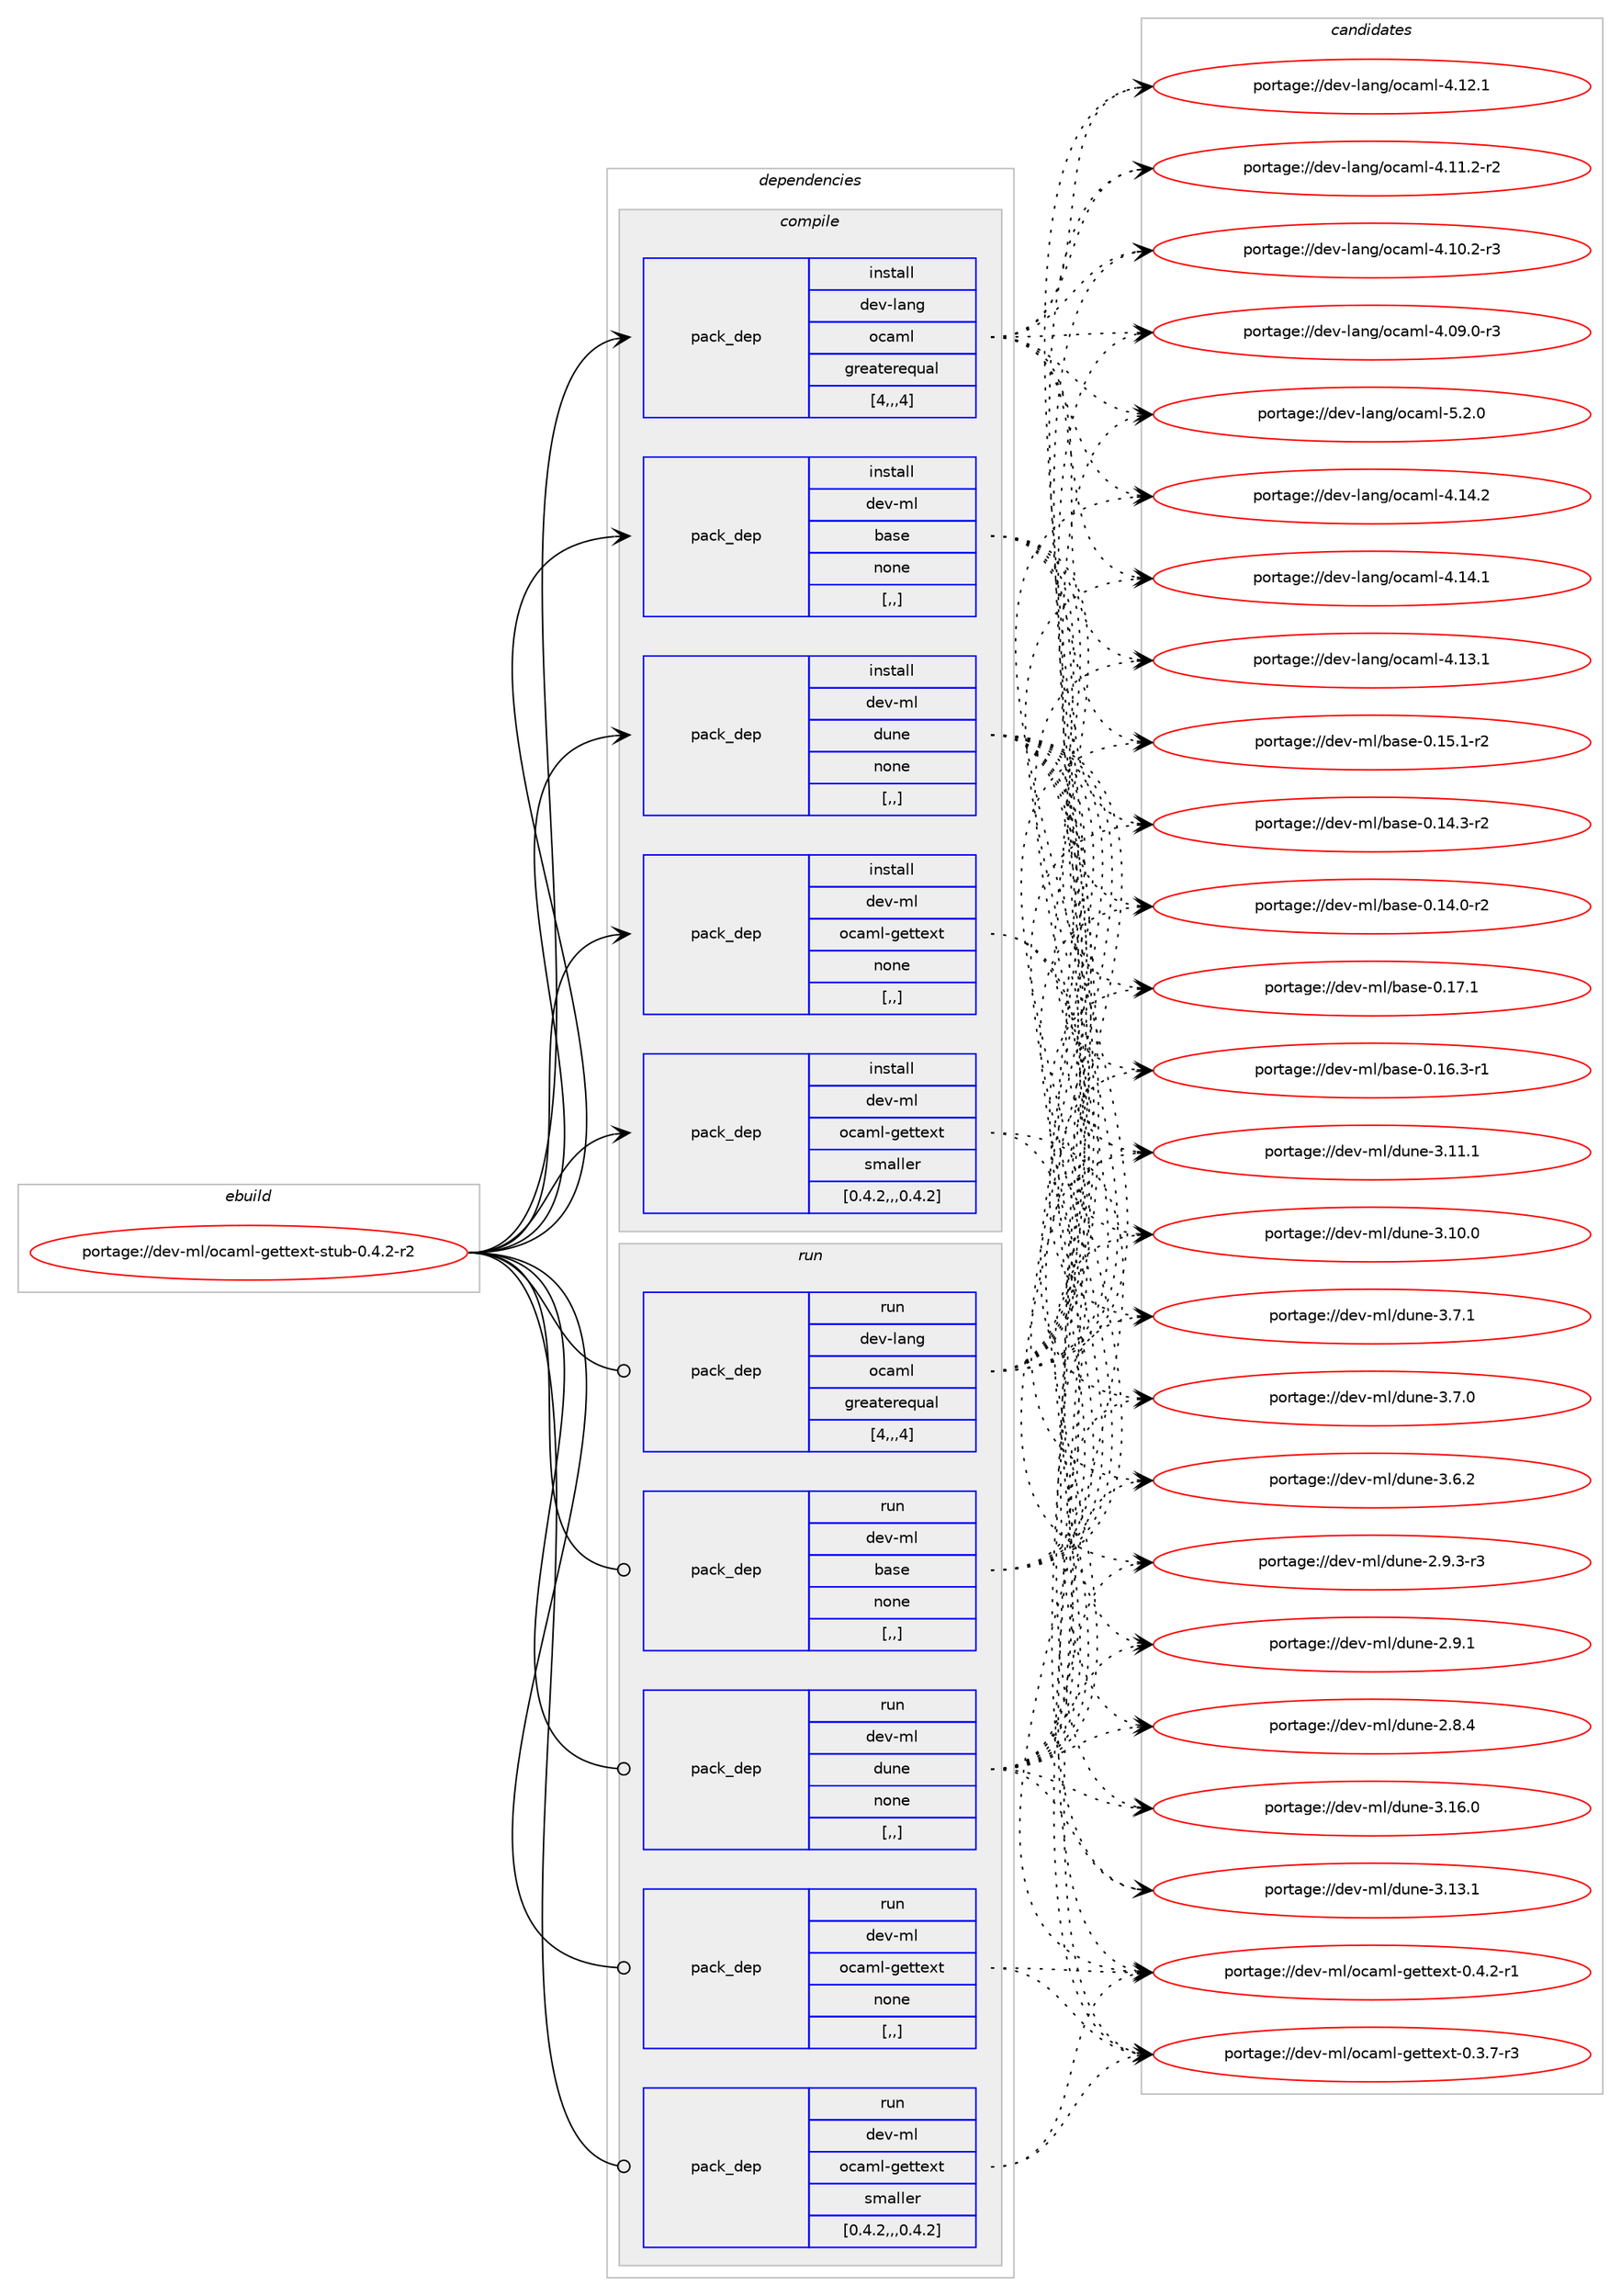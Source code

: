 digraph prolog {

# *************
# Graph options
# *************

newrank=true;
concentrate=true;
compound=true;
graph [rankdir=LR,fontname=Helvetica,fontsize=10,ranksep=1.5];#, ranksep=2.5, nodesep=0.2];
edge  [arrowhead=vee];
node  [fontname=Helvetica,fontsize=10];

# **********
# The ebuild
# **********

subgraph cluster_leftcol {
color=gray;
label=<<i>ebuild</i>>;
id [label="portage://dev-ml/ocaml-gettext-stub-0.4.2-r2", color=red, width=4, href="../dev-ml/ocaml-gettext-stub-0.4.2-r2.svg"];
}

# ****************
# The dependencies
# ****************

subgraph cluster_midcol {
color=gray;
label=<<i>dependencies</i>>;
subgraph cluster_compile {
fillcolor="#eeeeee";
style=filled;
label=<<i>compile</i>>;
subgraph pack89715 {
dependency120579 [label=<<TABLE BORDER="0" CELLBORDER="1" CELLSPACING="0" CELLPADDING="4" WIDTH="220"><TR><TD ROWSPAN="6" CELLPADDING="30">pack_dep</TD></TR><TR><TD WIDTH="110">install</TD></TR><TR><TD>dev-lang</TD></TR><TR><TD>ocaml</TD></TR><TR><TD>greaterequal</TD></TR><TR><TD>[4,,,4]</TD></TR></TABLE>>, shape=none, color=blue];
}
id:e -> dependency120579:w [weight=20,style="solid",arrowhead="vee"];
subgraph pack89716 {
dependency120580 [label=<<TABLE BORDER="0" CELLBORDER="1" CELLSPACING="0" CELLPADDING="4" WIDTH="220"><TR><TD ROWSPAN="6" CELLPADDING="30">pack_dep</TD></TR><TR><TD WIDTH="110">install</TD></TR><TR><TD>dev-ml</TD></TR><TR><TD>base</TD></TR><TR><TD>none</TD></TR><TR><TD>[,,]</TD></TR></TABLE>>, shape=none, color=blue];
}
id:e -> dependency120580:w [weight=20,style="solid",arrowhead="vee"];
subgraph pack89717 {
dependency120581 [label=<<TABLE BORDER="0" CELLBORDER="1" CELLSPACING="0" CELLPADDING="4" WIDTH="220"><TR><TD ROWSPAN="6" CELLPADDING="30">pack_dep</TD></TR><TR><TD WIDTH="110">install</TD></TR><TR><TD>dev-ml</TD></TR><TR><TD>dune</TD></TR><TR><TD>none</TD></TR><TR><TD>[,,]</TD></TR></TABLE>>, shape=none, color=blue];
}
id:e -> dependency120581:w [weight=20,style="solid",arrowhead="vee"];
subgraph pack89718 {
dependency120582 [label=<<TABLE BORDER="0" CELLBORDER="1" CELLSPACING="0" CELLPADDING="4" WIDTH="220"><TR><TD ROWSPAN="6" CELLPADDING="30">pack_dep</TD></TR><TR><TD WIDTH="110">install</TD></TR><TR><TD>dev-ml</TD></TR><TR><TD>ocaml-gettext</TD></TR><TR><TD>none</TD></TR><TR><TD>[,,]</TD></TR></TABLE>>, shape=none, color=blue];
}
id:e -> dependency120582:w [weight=20,style="solid",arrowhead="vee"];
subgraph pack89719 {
dependency120583 [label=<<TABLE BORDER="0" CELLBORDER="1" CELLSPACING="0" CELLPADDING="4" WIDTH="220"><TR><TD ROWSPAN="6" CELLPADDING="30">pack_dep</TD></TR><TR><TD WIDTH="110">install</TD></TR><TR><TD>dev-ml</TD></TR><TR><TD>ocaml-gettext</TD></TR><TR><TD>smaller</TD></TR><TR><TD>[0.4.2,,,0.4.2]</TD></TR></TABLE>>, shape=none, color=blue];
}
id:e -> dependency120583:w [weight=20,style="solid",arrowhead="vee"];
}
subgraph cluster_compileandrun {
fillcolor="#eeeeee";
style=filled;
label=<<i>compile and run</i>>;
}
subgraph cluster_run {
fillcolor="#eeeeee";
style=filled;
label=<<i>run</i>>;
subgraph pack89720 {
dependency120584 [label=<<TABLE BORDER="0" CELLBORDER="1" CELLSPACING="0" CELLPADDING="4" WIDTH="220"><TR><TD ROWSPAN="6" CELLPADDING="30">pack_dep</TD></TR><TR><TD WIDTH="110">run</TD></TR><TR><TD>dev-lang</TD></TR><TR><TD>ocaml</TD></TR><TR><TD>greaterequal</TD></TR><TR><TD>[4,,,4]</TD></TR></TABLE>>, shape=none, color=blue];
}
id:e -> dependency120584:w [weight=20,style="solid",arrowhead="odot"];
subgraph pack89721 {
dependency120585 [label=<<TABLE BORDER="0" CELLBORDER="1" CELLSPACING="0" CELLPADDING="4" WIDTH="220"><TR><TD ROWSPAN="6" CELLPADDING="30">pack_dep</TD></TR><TR><TD WIDTH="110">run</TD></TR><TR><TD>dev-ml</TD></TR><TR><TD>base</TD></TR><TR><TD>none</TD></TR><TR><TD>[,,]</TD></TR></TABLE>>, shape=none, color=blue];
}
id:e -> dependency120585:w [weight=20,style="solid",arrowhead="odot"];
subgraph pack89722 {
dependency120586 [label=<<TABLE BORDER="0" CELLBORDER="1" CELLSPACING="0" CELLPADDING="4" WIDTH="220"><TR><TD ROWSPAN="6" CELLPADDING="30">pack_dep</TD></TR><TR><TD WIDTH="110">run</TD></TR><TR><TD>dev-ml</TD></TR><TR><TD>dune</TD></TR><TR><TD>none</TD></TR><TR><TD>[,,]</TD></TR></TABLE>>, shape=none, color=blue];
}
id:e -> dependency120586:w [weight=20,style="solid",arrowhead="odot"];
subgraph pack89723 {
dependency120587 [label=<<TABLE BORDER="0" CELLBORDER="1" CELLSPACING="0" CELLPADDING="4" WIDTH="220"><TR><TD ROWSPAN="6" CELLPADDING="30">pack_dep</TD></TR><TR><TD WIDTH="110">run</TD></TR><TR><TD>dev-ml</TD></TR><TR><TD>ocaml-gettext</TD></TR><TR><TD>none</TD></TR><TR><TD>[,,]</TD></TR></TABLE>>, shape=none, color=blue];
}
id:e -> dependency120587:w [weight=20,style="solid",arrowhead="odot"];
subgraph pack89724 {
dependency120588 [label=<<TABLE BORDER="0" CELLBORDER="1" CELLSPACING="0" CELLPADDING="4" WIDTH="220"><TR><TD ROWSPAN="6" CELLPADDING="30">pack_dep</TD></TR><TR><TD WIDTH="110">run</TD></TR><TR><TD>dev-ml</TD></TR><TR><TD>ocaml-gettext</TD></TR><TR><TD>smaller</TD></TR><TR><TD>[0.4.2,,,0.4.2]</TD></TR></TABLE>>, shape=none, color=blue];
}
id:e -> dependency120588:w [weight=20,style="solid",arrowhead="odot"];
}
}

# **************
# The candidates
# **************

subgraph cluster_choices {
rank=same;
color=gray;
label=<<i>candidates</i>>;

subgraph choice89715 {
color=black;
nodesep=1;
choice1001011184510897110103471119997109108455346504648 [label="portage://dev-lang/ocaml-5.2.0", color=red, width=4,href="../dev-lang/ocaml-5.2.0.svg"];
choice100101118451089711010347111999710910845524649524650 [label="portage://dev-lang/ocaml-4.14.2", color=red, width=4,href="../dev-lang/ocaml-4.14.2.svg"];
choice100101118451089711010347111999710910845524649524649 [label="portage://dev-lang/ocaml-4.14.1", color=red, width=4,href="../dev-lang/ocaml-4.14.1.svg"];
choice100101118451089711010347111999710910845524649514649 [label="portage://dev-lang/ocaml-4.13.1", color=red, width=4,href="../dev-lang/ocaml-4.13.1.svg"];
choice100101118451089711010347111999710910845524649504649 [label="portage://dev-lang/ocaml-4.12.1", color=red, width=4,href="../dev-lang/ocaml-4.12.1.svg"];
choice1001011184510897110103471119997109108455246494946504511450 [label="portage://dev-lang/ocaml-4.11.2-r2", color=red, width=4,href="../dev-lang/ocaml-4.11.2-r2.svg"];
choice1001011184510897110103471119997109108455246494846504511451 [label="portage://dev-lang/ocaml-4.10.2-r3", color=red, width=4,href="../dev-lang/ocaml-4.10.2-r3.svg"];
choice1001011184510897110103471119997109108455246485746484511451 [label="portage://dev-lang/ocaml-4.09.0-r3", color=red, width=4,href="../dev-lang/ocaml-4.09.0-r3.svg"];
dependency120579:e -> choice1001011184510897110103471119997109108455346504648:w [style=dotted,weight="100"];
dependency120579:e -> choice100101118451089711010347111999710910845524649524650:w [style=dotted,weight="100"];
dependency120579:e -> choice100101118451089711010347111999710910845524649524649:w [style=dotted,weight="100"];
dependency120579:e -> choice100101118451089711010347111999710910845524649514649:w [style=dotted,weight="100"];
dependency120579:e -> choice100101118451089711010347111999710910845524649504649:w [style=dotted,weight="100"];
dependency120579:e -> choice1001011184510897110103471119997109108455246494946504511450:w [style=dotted,weight="100"];
dependency120579:e -> choice1001011184510897110103471119997109108455246494846504511451:w [style=dotted,weight="100"];
dependency120579:e -> choice1001011184510897110103471119997109108455246485746484511451:w [style=dotted,weight="100"];
}
subgraph choice89716 {
color=black;
nodesep=1;
choice1001011184510910847989711510145484649554649 [label="portage://dev-ml/base-0.17.1", color=red, width=4,href="../dev-ml/base-0.17.1.svg"];
choice10010111845109108479897115101454846495446514511449 [label="portage://dev-ml/base-0.16.3-r1", color=red, width=4,href="../dev-ml/base-0.16.3-r1.svg"];
choice10010111845109108479897115101454846495346494511450 [label="portage://dev-ml/base-0.15.1-r2", color=red, width=4,href="../dev-ml/base-0.15.1-r2.svg"];
choice10010111845109108479897115101454846495246514511450 [label="portage://dev-ml/base-0.14.3-r2", color=red, width=4,href="../dev-ml/base-0.14.3-r2.svg"];
choice10010111845109108479897115101454846495246484511450 [label="portage://dev-ml/base-0.14.0-r2", color=red, width=4,href="../dev-ml/base-0.14.0-r2.svg"];
dependency120580:e -> choice1001011184510910847989711510145484649554649:w [style=dotted,weight="100"];
dependency120580:e -> choice10010111845109108479897115101454846495446514511449:w [style=dotted,weight="100"];
dependency120580:e -> choice10010111845109108479897115101454846495346494511450:w [style=dotted,weight="100"];
dependency120580:e -> choice10010111845109108479897115101454846495246514511450:w [style=dotted,weight="100"];
dependency120580:e -> choice10010111845109108479897115101454846495246484511450:w [style=dotted,weight="100"];
}
subgraph choice89717 {
color=black;
nodesep=1;
choice100101118451091084710011711010145514649544648 [label="portage://dev-ml/dune-3.16.0", color=red, width=4,href="../dev-ml/dune-3.16.0.svg"];
choice100101118451091084710011711010145514649514649 [label="portage://dev-ml/dune-3.13.1", color=red, width=4,href="../dev-ml/dune-3.13.1.svg"];
choice100101118451091084710011711010145514649494649 [label="portage://dev-ml/dune-3.11.1", color=red, width=4,href="../dev-ml/dune-3.11.1.svg"];
choice100101118451091084710011711010145514649484648 [label="portage://dev-ml/dune-3.10.0", color=red, width=4,href="../dev-ml/dune-3.10.0.svg"];
choice1001011184510910847100117110101455146554649 [label="portage://dev-ml/dune-3.7.1", color=red, width=4,href="../dev-ml/dune-3.7.1.svg"];
choice1001011184510910847100117110101455146554648 [label="portage://dev-ml/dune-3.7.0", color=red, width=4,href="../dev-ml/dune-3.7.0.svg"];
choice1001011184510910847100117110101455146544650 [label="portage://dev-ml/dune-3.6.2", color=red, width=4,href="../dev-ml/dune-3.6.2.svg"];
choice10010111845109108471001171101014550465746514511451 [label="portage://dev-ml/dune-2.9.3-r3", color=red, width=4,href="../dev-ml/dune-2.9.3-r3.svg"];
choice1001011184510910847100117110101455046574649 [label="portage://dev-ml/dune-2.9.1", color=red, width=4,href="../dev-ml/dune-2.9.1.svg"];
choice1001011184510910847100117110101455046564652 [label="portage://dev-ml/dune-2.8.4", color=red, width=4,href="../dev-ml/dune-2.8.4.svg"];
dependency120581:e -> choice100101118451091084710011711010145514649544648:w [style=dotted,weight="100"];
dependency120581:e -> choice100101118451091084710011711010145514649514649:w [style=dotted,weight="100"];
dependency120581:e -> choice100101118451091084710011711010145514649494649:w [style=dotted,weight="100"];
dependency120581:e -> choice100101118451091084710011711010145514649484648:w [style=dotted,weight="100"];
dependency120581:e -> choice1001011184510910847100117110101455146554649:w [style=dotted,weight="100"];
dependency120581:e -> choice1001011184510910847100117110101455146554648:w [style=dotted,weight="100"];
dependency120581:e -> choice1001011184510910847100117110101455146544650:w [style=dotted,weight="100"];
dependency120581:e -> choice10010111845109108471001171101014550465746514511451:w [style=dotted,weight="100"];
dependency120581:e -> choice1001011184510910847100117110101455046574649:w [style=dotted,weight="100"];
dependency120581:e -> choice1001011184510910847100117110101455046564652:w [style=dotted,weight="100"];
}
subgraph choice89718 {
color=black;
nodesep=1;
choice10010111845109108471119997109108451031011161161011201164548465246504511449 [label="portage://dev-ml/ocaml-gettext-0.4.2-r1", color=red, width=4,href="../dev-ml/ocaml-gettext-0.4.2-r1.svg"];
choice10010111845109108471119997109108451031011161161011201164548465146554511451 [label="portage://dev-ml/ocaml-gettext-0.3.7-r3", color=red, width=4,href="../dev-ml/ocaml-gettext-0.3.7-r3.svg"];
dependency120582:e -> choice10010111845109108471119997109108451031011161161011201164548465246504511449:w [style=dotted,weight="100"];
dependency120582:e -> choice10010111845109108471119997109108451031011161161011201164548465146554511451:w [style=dotted,weight="100"];
}
subgraph choice89719 {
color=black;
nodesep=1;
choice10010111845109108471119997109108451031011161161011201164548465246504511449 [label="portage://dev-ml/ocaml-gettext-0.4.2-r1", color=red, width=4,href="../dev-ml/ocaml-gettext-0.4.2-r1.svg"];
choice10010111845109108471119997109108451031011161161011201164548465146554511451 [label="portage://dev-ml/ocaml-gettext-0.3.7-r3", color=red, width=4,href="../dev-ml/ocaml-gettext-0.3.7-r3.svg"];
dependency120583:e -> choice10010111845109108471119997109108451031011161161011201164548465246504511449:w [style=dotted,weight="100"];
dependency120583:e -> choice10010111845109108471119997109108451031011161161011201164548465146554511451:w [style=dotted,weight="100"];
}
subgraph choice89720 {
color=black;
nodesep=1;
choice1001011184510897110103471119997109108455346504648 [label="portage://dev-lang/ocaml-5.2.0", color=red, width=4,href="../dev-lang/ocaml-5.2.0.svg"];
choice100101118451089711010347111999710910845524649524650 [label="portage://dev-lang/ocaml-4.14.2", color=red, width=4,href="../dev-lang/ocaml-4.14.2.svg"];
choice100101118451089711010347111999710910845524649524649 [label="portage://dev-lang/ocaml-4.14.1", color=red, width=4,href="../dev-lang/ocaml-4.14.1.svg"];
choice100101118451089711010347111999710910845524649514649 [label="portage://dev-lang/ocaml-4.13.1", color=red, width=4,href="../dev-lang/ocaml-4.13.1.svg"];
choice100101118451089711010347111999710910845524649504649 [label="portage://dev-lang/ocaml-4.12.1", color=red, width=4,href="../dev-lang/ocaml-4.12.1.svg"];
choice1001011184510897110103471119997109108455246494946504511450 [label="portage://dev-lang/ocaml-4.11.2-r2", color=red, width=4,href="../dev-lang/ocaml-4.11.2-r2.svg"];
choice1001011184510897110103471119997109108455246494846504511451 [label="portage://dev-lang/ocaml-4.10.2-r3", color=red, width=4,href="../dev-lang/ocaml-4.10.2-r3.svg"];
choice1001011184510897110103471119997109108455246485746484511451 [label="portage://dev-lang/ocaml-4.09.0-r3", color=red, width=4,href="../dev-lang/ocaml-4.09.0-r3.svg"];
dependency120584:e -> choice1001011184510897110103471119997109108455346504648:w [style=dotted,weight="100"];
dependency120584:e -> choice100101118451089711010347111999710910845524649524650:w [style=dotted,weight="100"];
dependency120584:e -> choice100101118451089711010347111999710910845524649524649:w [style=dotted,weight="100"];
dependency120584:e -> choice100101118451089711010347111999710910845524649514649:w [style=dotted,weight="100"];
dependency120584:e -> choice100101118451089711010347111999710910845524649504649:w [style=dotted,weight="100"];
dependency120584:e -> choice1001011184510897110103471119997109108455246494946504511450:w [style=dotted,weight="100"];
dependency120584:e -> choice1001011184510897110103471119997109108455246494846504511451:w [style=dotted,weight="100"];
dependency120584:e -> choice1001011184510897110103471119997109108455246485746484511451:w [style=dotted,weight="100"];
}
subgraph choice89721 {
color=black;
nodesep=1;
choice1001011184510910847989711510145484649554649 [label="portage://dev-ml/base-0.17.1", color=red, width=4,href="../dev-ml/base-0.17.1.svg"];
choice10010111845109108479897115101454846495446514511449 [label="portage://dev-ml/base-0.16.3-r1", color=red, width=4,href="../dev-ml/base-0.16.3-r1.svg"];
choice10010111845109108479897115101454846495346494511450 [label="portage://dev-ml/base-0.15.1-r2", color=red, width=4,href="../dev-ml/base-0.15.1-r2.svg"];
choice10010111845109108479897115101454846495246514511450 [label="portage://dev-ml/base-0.14.3-r2", color=red, width=4,href="../dev-ml/base-0.14.3-r2.svg"];
choice10010111845109108479897115101454846495246484511450 [label="portage://dev-ml/base-0.14.0-r2", color=red, width=4,href="../dev-ml/base-0.14.0-r2.svg"];
dependency120585:e -> choice1001011184510910847989711510145484649554649:w [style=dotted,weight="100"];
dependency120585:e -> choice10010111845109108479897115101454846495446514511449:w [style=dotted,weight="100"];
dependency120585:e -> choice10010111845109108479897115101454846495346494511450:w [style=dotted,weight="100"];
dependency120585:e -> choice10010111845109108479897115101454846495246514511450:w [style=dotted,weight="100"];
dependency120585:e -> choice10010111845109108479897115101454846495246484511450:w [style=dotted,weight="100"];
}
subgraph choice89722 {
color=black;
nodesep=1;
choice100101118451091084710011711010145514649544648 [label="portage://dev-ml/dune-3.16.0", color=red, width=4,href="../dev-ml/dune-3.16.0.svg"];
choice100101118451091084710011711010145514649514649 [label="portage://dev-ml/dune-3.13.1", color=red, width=4,href="../dev-ml/dune-3.13.1.svg"];
choice100101118451091084710011711010145514649494649 [label="portage://dev-ml/dune-3.11.1", color=red, width=4,href="../dev-ml/dune-3.11.1.svg"];
choice100101118451091084710011711010145514649484648 [label="portage://dev-ml/dune-3.10.0", color=red, width=4,href="../dev-ml/dune-3.10.0.svg"];
choice1001011184510910847100117110101455146554649 [label="portage://dev-ml/dune-3.7.1", color=red, width=4,href="../dev-ml/dune-3.7.1.svg"];
choice1001011184510910847100117110101455146554648 [label="portage://dev-ml/dune-3.7.0", color=red, width=4,href="../dev-ml/dune-3.7.0.svg"];
choice1001011184510910847100117110101455146544650 [label="portage://dev-ml/dune-3.6.2", color=red, width=4,href="../dev-ml/dune-3.6.2.svg"];
choice10010111845109108471001171101014550465746514511451 [label="portage://dev-ml/dune-2.9.3-r3", color=red, width=4,href="../dev-ml/dune-2.9.3-r3.svg"];
choice1001011184510910847100117110101455046574649 [label="portage://dev-ml/dune-2.9.1", color=red, width=4,href="../dev-ml/dune-2.9.1.svg"];
choice1001011184510910847100117110101455046564652 [label="portage://dev-ml/dune-2.8.4", color=red, width=4,href="../dev-ml/dune-2.8.4.svg"];
dependency120586:e -> choice100101118451091084710011711010145514649544648:w [style=dotted,weight="100"];
dependency120586:e -> choice100101118451091084710011711010145514649514649:w [style=dotted,weight="100"];
dependency120586:e -> choice100101118451091084710011711010145514649494649:w [style=dotted,weight="100"];
dependency120586:e -> choice100101118451091084710011711010145514649484648:w [style=dotted,weight="100"];
dependency120586:e -> choice1001011184510910847100117110101455146554649:w [style=dotted,weight="100"];
dependency120586:e -> choice1001011184510910847100117110101455146554648:w [style=dotted,weight="100"];
dependency120586:e -> choice1001011184510910847100117110101455146544650:w [style=dotted,weight="100"];
dependency120586:e -> choice10010111845109108471001171101014550465746514511451:w [style=dotted,weight="100"];
dependency120586:e -> choice1001011184510910847100117110101455046574649:w [style=dotted,weight="100"];
dependency120586:e -> choice1001011184510910847100117110101455046564652:w [style=dotted,weight="100"];
}
subgraph choice89723 {
color=black;
nodesep=1;
choice10010111845109108471119997109108451031011161161011201164548465246504511449 [label="portage://dev-ml/ocaml-gettext-0.4.2-r1", color=red, width=4,href="../dev-ml/ocaml-gettext-0.4.2-r1.svg"];
choice10010111845109108471119997109108451031011161161011201164548465146554511451 [label="portage://dev-ml/ocaml-gettext-0.3.7-r3", color=red, width=4,href="../dev-ml/ocaml-gettext-0.3.7-r3.svg"];
dependency120587:e -> choice10010111845109108471119997109108451031011161161011201164548465246504511449:w [style=dotted,weight="100"];
dependency120587:e -> choice10010111845109108471119997109108451031011161161011201164548465146554511451:w [style=dotted,weight="100"];
}
subgraph choice89724 {
color=black;
nodesep=1;
choice10010111845109108471119997109108451031011161161011201164548465246504511449 [label="portage://dev-ml/ocaml-gettext-0.4.2-r1", color=red, width=4,href="../dev-ml/ocaml-gettext-0.4.2-r1.svg"];
choice10010111845109108471119997109108451031011161161011201164548465146554511451 [label="portage://dev-ml/ocaml-gettext-0.3.7-r3", color=red, width=4,href="../dev-ml/ocaml-gettext-0.3.7-r3.svg"];
dependency120588:e -> choice10010111845109108471119997109108451031011161161011201164548465246504511449:w [style=dotted,weight="100"];
dependency120588:e -> choice10010111845109108471119997109108451031011161161011201164548465146554511451:w [style=dotted,weight="100"];
}
}

}
